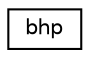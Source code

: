 digraph "Graphical Class Hierarchy"
{
 // LATEX_PDF_SIZE
  edge [fontname="Helvetica",fontsize="10",labelfontname="Helvetica",labelfontsize="10"];
  node [fontname="Helvetica",fontsize="10",shape=record];
  rankdir="LR";
  Node0 [label="bhp",height=0.2,width=0.4,color="black", fillcolor="white", style="filled",URL="$structbhp.html",tooltip="Bottom Half Processor descriptor."];
}
